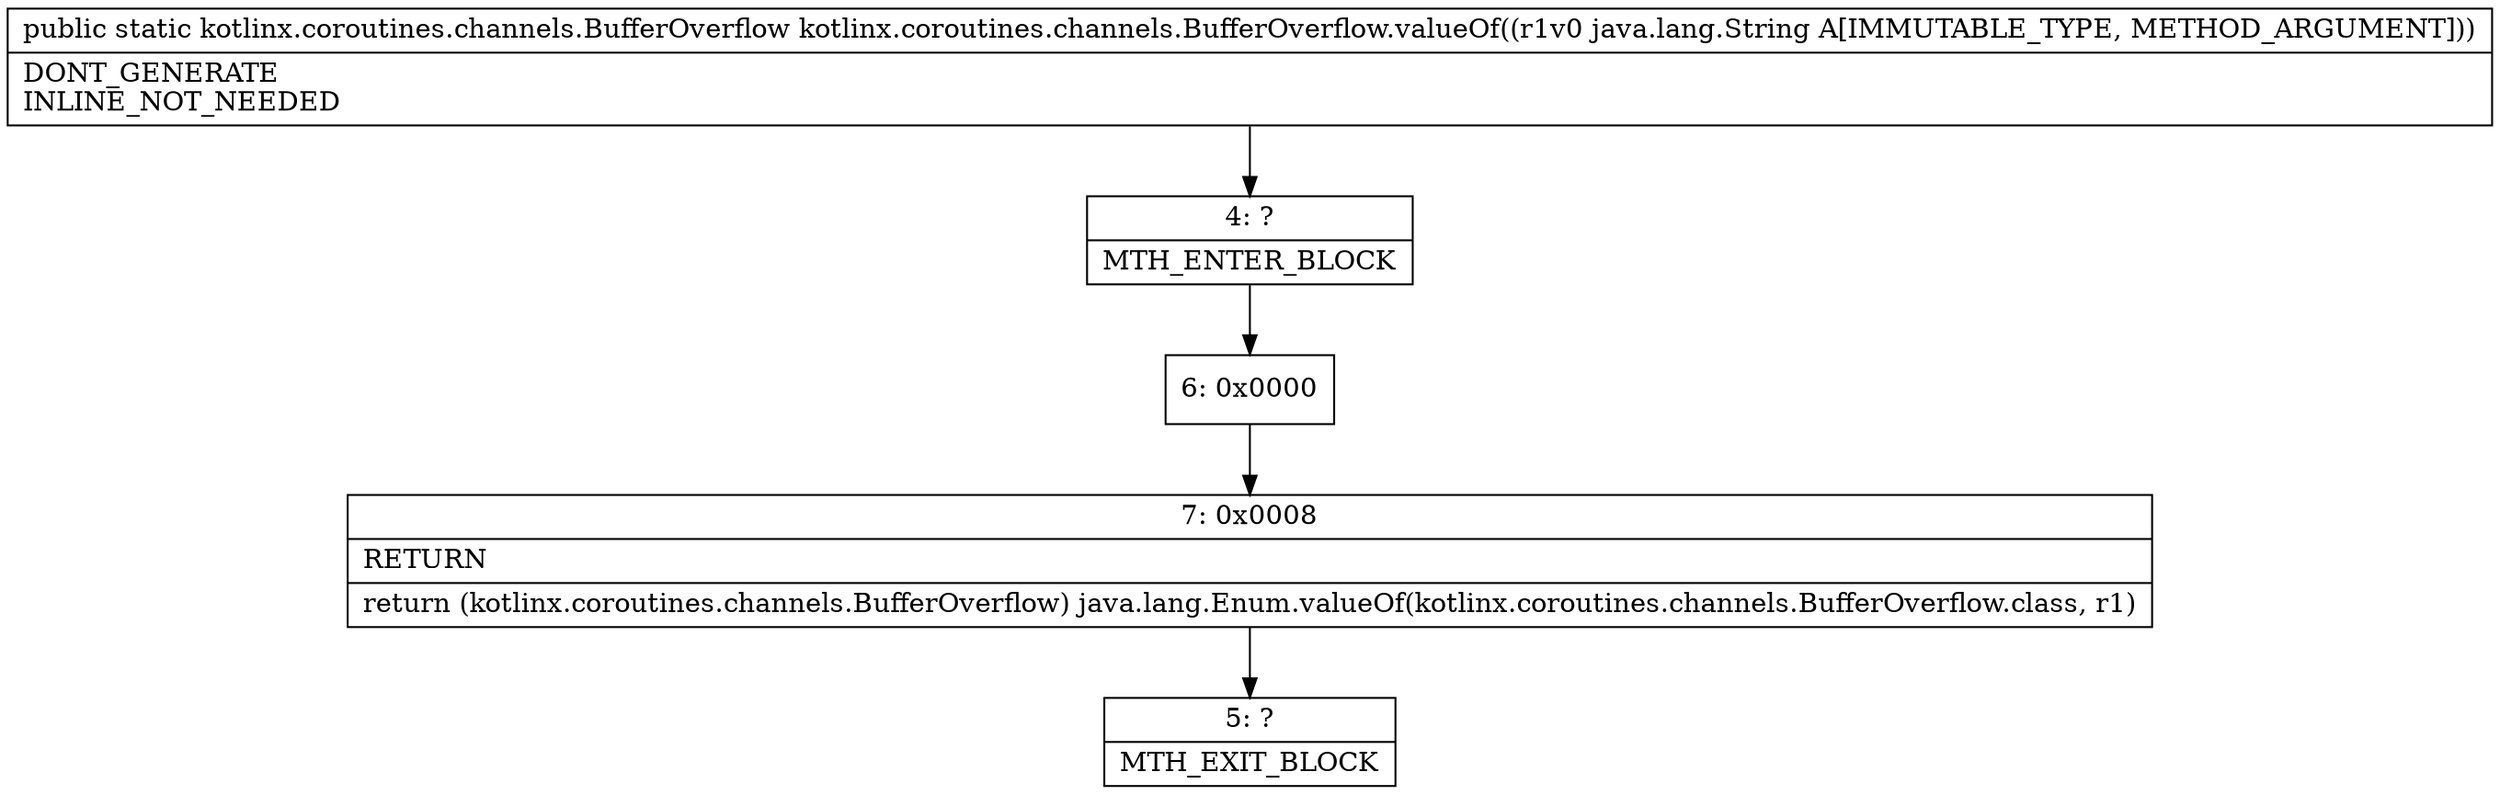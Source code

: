 digraph "CFG forkotlinx.coroutines.channels.BufferOverflow.valueOf(Ljava\/lang\/String;)Lkotlinx\/coroutines\/channels\/BufferOverflow;" {
Node_4 [shape=record,label="{4\:\ ?|MTH_ENTER_BLOCK\l}"];
Node_6 [shape=record,label="{6\:\ 0x0000}"];
Node_7 [shape=record,label="{7\:\ 0x0008|RETURN\l|return (kotlinx.coroutines.channels.BufferOverflow) java.lang.Enum.valueOf(kotlinx.coroutines.channels.BufferOverflow.class, r1)\l}"];
Node_5 [shape=record,label="{5\:\ ?|MTH_EXIT_BLOCK\l}"];
MethodNode[shape=record,label="{public static kotlinx.coroutines.channels.BufferOverflow kotlinx.coroutines.channels.BufferOverflow.valueOf((r1v0 java.lang.String A[IMMUTABLE_TYPE, METHOD_ARGUMENT]))  | DONT_GENERATE\lINLINE_NOT_NEEDED\l}"];
MethodNode -> Node_4;Node_4 -> Node_6;
Node_6 -> Node_7;
Node_7 -> Node_5;
}

